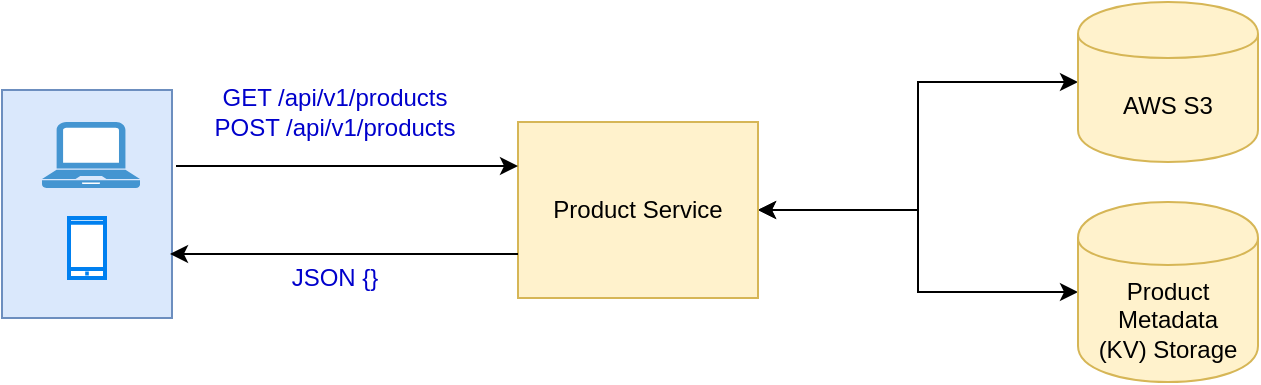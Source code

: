 <mxfile version="14.9.6" type="device"><diagram id="jr5R1mr3GR3lv1w3Y0kf" name="Page-1"><mxGraphModel dx="921" dy="799" grid="0" gridSize="10" guides="1" tooltips="1" connect="1" arrows="1" fold="1" page="1" pageScale="1" pageWidth="827" pageHeight="1169" math="0" shadow="0"><root><mxCell id="0"/><mxCell id="1" parent="0"/><mxCell id="-Ni9B0DIxcdLFvJUzyOn-13" value="" style="rounded=0;whiteSpace=wrap;html=1;fillColor=#dae8fc;strokeColor=#6c8ebf;" vertex="1" parent="1"><mxGeometry x="72" y="394" width="85" height="114" as="geometry"/></mxCell><mxCell id="-Ni9B0DIxcdLFvJUzyOn-10" value="" style="edgeStyle=orthogonalEdgeStyle;rounded=0;orthogonalLoop=1;jettySize=auto;html=1;fontColor=#0000CC;startArrow=classic;startFill=1;" edge="1" parent="1" source="-Ni9B0DIxcdLFvJUzyOn-1" target="-Ni9B0DIxcdLFvJUzyOn-9"><mxGeometry relative="1" as="geometry"/></mxCell><mxCell id="-Ni9B0DIxcdLFvJUzyOn-12" value="" style="edgeStyle=orthogonalEdgeStyle;rounded=0;orthogonalLoop=1;jettySize=auto;html=1;fontColor=#0000CC;startArrow=classic;startFill=1;" edge="1" parent="1" source="-Ni9B0DIxcdLFvJUzyOn-1" target="-Ni9B0DIxcdLFvJUzyOn-11"><mxGeometry relative="1" as="geometry"/></mxCell><mxCell id="-Ni9B0DIxcdLFvJUzyOn-1" value="Product Service" style="rounded=0;whiteSpace=wrap;html=1;fillColor=#fff2cc;strokeColor=#d6b656;" vertex="1" parent="1"><mxGeometry x="330" y="410" width="120" height="88" as="geometry"/></mxCell><mxCell id="-Ni9B0DIxcdLFvJUzyOn-3" value="" style="html=1;verticalLabelPosition=bottom;align=center;labelBackgroundColor=#ffffff;verticalAlign=top;strokeWidth=2;strokeColor=#0080F0;shadow=0;dashed=0;shape=mxgraph.ios7.icons.smartphone;" vertex="1" parent="1"><mxGeometry x="105.5" y="458" width="18" height="30" as="geometry"/></mxCell><mxCell id="-Ni9B0DIxcdLFvJUzyOn-4" value="" style="pointerEvents=1;shadow=0;dashed=0;html=1;strokeColor=none;fillColor=#4495D1;labelPosition=center;verticalLabelPosition=bottom;verticalAlign=top;align=center;outlineConnect=0;shape=mxgraph.veeam.laptop;" vertex="1" parent="1"><mxGeometry x="92" y="410" width="49" height="33" as="geometry"/></mxCell><mxCell id="-Ni9B0DIxcdLFvJUzyOn-5" value="" style="endArrow=none;html=1;entryX=0;entryY=0.75;entryDx=0;entryDy=0;startArrow=classic;startFill=1;endFill=0;" edge="1" parent="1" target="-Ni9B0DIxcdLFvJUzyOn-1"><mxGeometry width="50" height="50" relative="1" as="geometry"><mxPoint x="156" y="476" as="sourcePoint"/><mxPoint x="300" y="440" as="targetPoint"/></mxGeometry></mxCell><mxCell id="-Ni9B0DIxcdLFvJUzyOn-6" value="" style="endArrow=classic;html=1;entryX=0;entryY=0.25;entryDx=0;entryDy=0;startArrow=none;startFill=0;" edge="1" parent="1" target="-Ni9B0DIxcdLFvJUzyOn-1"><mxGeometry width="50" height="50" relative="1" as="geometry"><mxPoint x="159" y="432" as="sourcePoint"/><mxPoint x="325.85" y="370" as="targetPoint"/></mxGeometry></mxCell><mxCell id="-Ni9B0DIxcdLFvJUzyOn-7" value="GET /api/v1/products&lt;br&gt;POST /api/v1/products" style="text;html=1;align=center;verticalAlign=middle;resizable=0;points=[];autosize=1;fontColor=#0000CC;" vertex="1" parent="1"><mxGeometry x="168.4" y="390" width="140" height="30" as="geometry"/></mxCell><mxCell id="-Ni9B0DIxcdLFvJUzyOn-8" value="JSON {}" style="text;html=1;align=center;verticalAlign=middle;resizable=0;points=[];autosize=1;strokeColor=none;fontColor=#0000CC;" vertex="1" parent="1"><mxGeometry x="208.4" y="478" width="60" height="20" as="geometry"/></mxCell><mxCell id="-Ni9B0DIxcdLFvJUzyOn-9" value="AWS S3" style="shape=cylinder;whiteSpace=wrap;html=1;boundedLbl=1;backgroundOutline=1;rounded=0;strokeColor=#d6b656;fillColor=#fff2cc;" vertex="1" parent="1"><mxGeometry x="610" y="350" width="90" height="80" as="geometry"/></mxCell><mxCell id="-Ni9B0DIxcdLFvJUzyOn-11" value="Product Metadata&lt;br&gt;(KV) Storage&lt;br&gt;" style="shape=cylinder;whiteSpace=wrap;html=1;boundedLbl=1;backgroundOutline=1;rounded=0;strokeColor=#d6b656;fillColor=#fff2cc;" vertex="1" parent="1"><mxGeometry x="610" y="450" width="90" height="90" as="geometry"/></mxCell></root></mxGraphModel></diagram></mxfile>